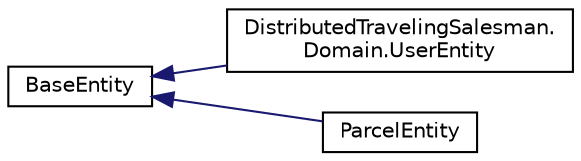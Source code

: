 digraph "Graphical Class Hierarchy"
{
 // INTERACTIVE_SVG=YES
 // LATEX_PDF_SIZE
  edge [fontname="Helvetica",fontsize="10",labelfontname="Helvetica",labelfontsize="10"];
  node [fontname="Helvetica",fontsize="10",shape=record];
  rankdir="LR";
  Node0 [label="BaseEntity",height=0.2,width=0.4,color="black", fillcolor="white", style="filled",URL="$class_base_entity.html",tooltip=" "];
  Node0 -> Node1 [dir="back",color="midnightblue",fontsize="10",style="solid",fontname="Helvetica"];
  Node1 [label="DistributedTravelingSalesman.\lDomain.UserEntity",height=0.2,width=0.4,color="black", fillcolor="white", style="filled",URL="$class_distributed_traveling_salesman_1_1_domain_1_1_user_entity.html",tooltip=" "];
  Node0 -> Node2 [dir="back",color="midnightblue",fontsize="10",style="solid",fontname="Helvetica"];
  Node2 [label="ParcelEntity",height=0.2,width=0.4,color="black", fillcolor="white", style="filled",URL="$class_parcel_entity.html",tooltip=" "];
}
